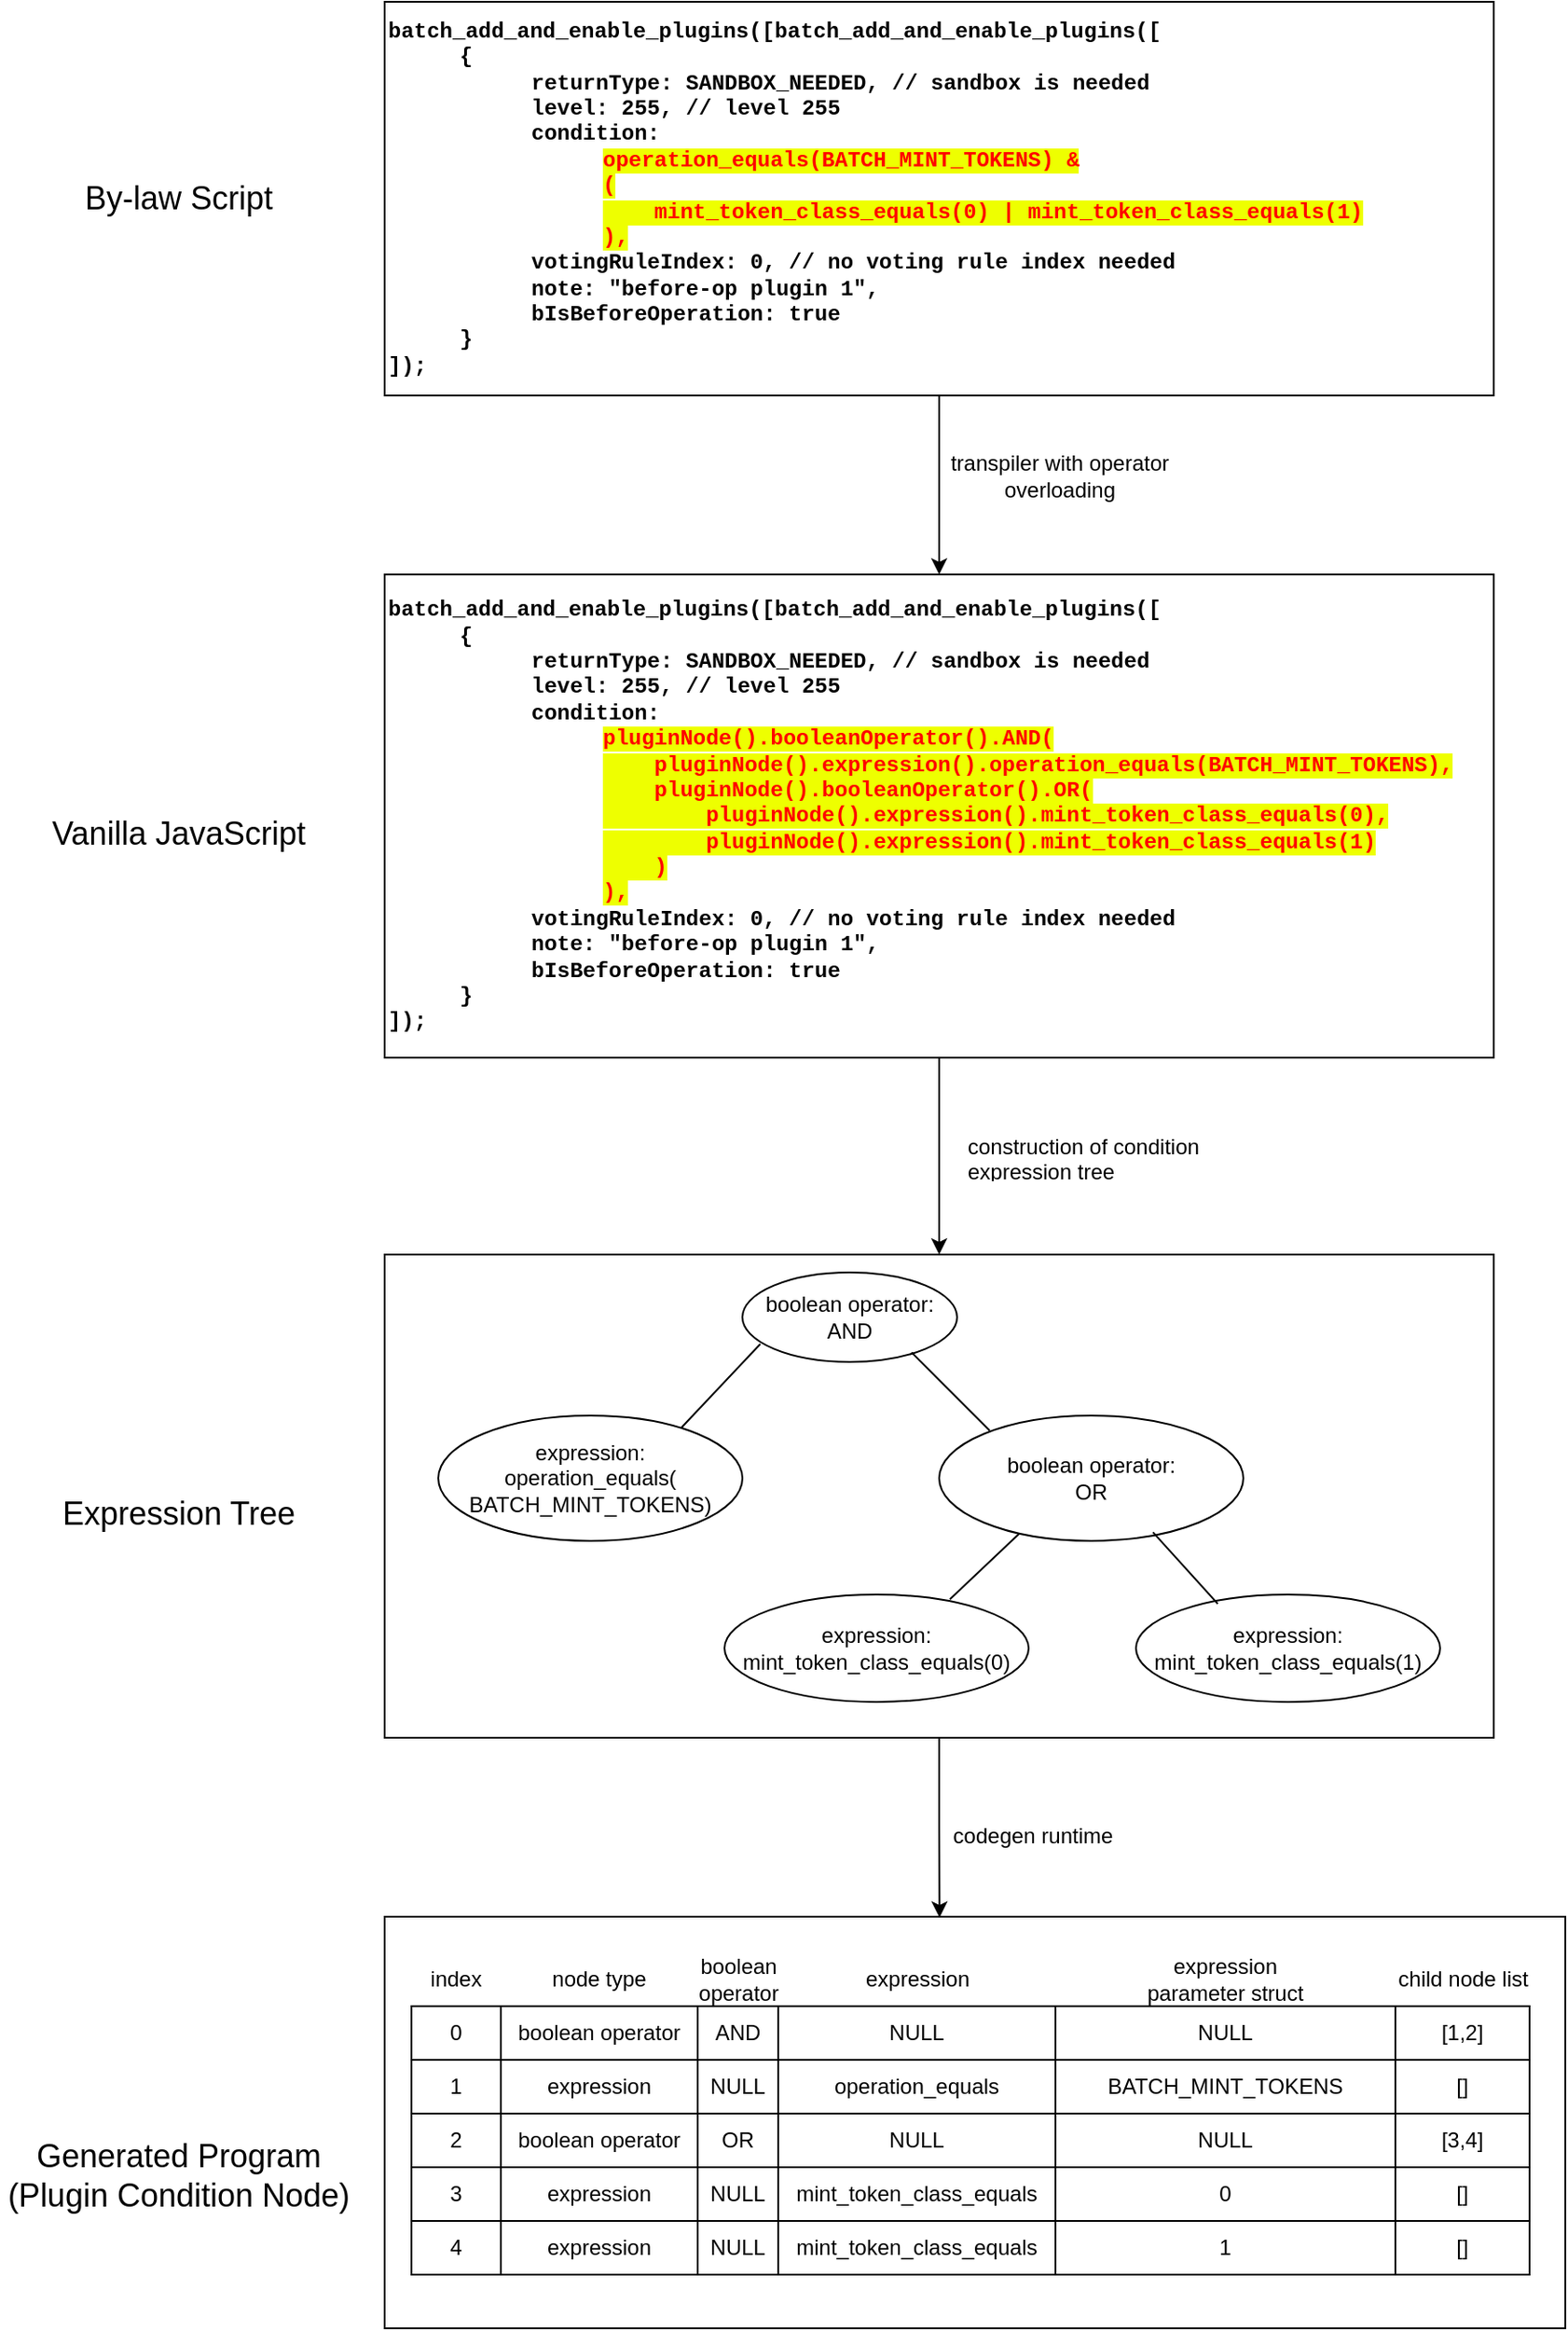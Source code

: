<mxfile version="22.1.5" type="device">
  <diagram name="Page-1" id="5BoDcTeM9v2rmPoOrVfE">
    <mxGraphModel dx="2094" dy="1214" grid="1" gridSize="10" guides="1" tooltips="1" connect="1" arrows="1" fold="1" page="1" pageScale="1" pageWidth="1200" pageHeight="1920" math="0" shadow="0">
      <root>
        <mxCell id="0" />
        <mxCell id="1" parent="0" />
        <mxCell id="QTmOKF9_rC59W_0GWhWw-40" value="" style="rounded=0;whiteSpace=wrap;html=1;" parent="1" vertex="1">
          <mxGeometry x="320" y="1160" width="660" height="230" as="geometry" />
        </mxCell>
        <mxCell id="RLbIikrWvNmF1qbY_gef-16" value="" style="rounded=0;whiteSpace=wrap;html=1;" parent="1" vertex="1">
          <mxGeometry x="320" y="790" width="620" height="270" as="geometry" />
        </mxCell>
        <mxCell id="pJ7T74hELCd7xjJvJpa5-6" style="edgeStyle=orthogonalEdgeStyle;rounded=0;orthogonalLoop=1;jettySize=auto;html=1;" edge="1" parent="1" source="RLbIikrWvNmF1qbY_gef-1" target="RLbIikrWvNmF1qbY_gef-3">
          <mxGeometry relative="1" as="geometry" />
        </mxCell>
        <mxCell id="RLbIikrWvNmF1qbY_gef-1" value="&lt;b&gt;batch_add_and_enable_plugins([batch_add_and_enable_plugins([&lt;br&gt;&lt;/b&gt;&lt;blockquote style=&quot;margin: 0 0 0 40px; border: none; padding: 0px;&quot;&gt;&lt;div&gt;&lt;b&gt;{&lt;/b&gt;&lt;/div&gt;&lt;/blockquote&gt;&lt;blockquote style=&quot;margin: 0 0 0 40px; border: none; padding: 0px;&quot;&gt;&lt;blockquote style=&quot;margin: 0 0 0 40px; border: none; padding: 0px;&quot;&gt;&lt;div&gt;&lt;b&gt;returnType: SANDBOX_NEEDED, // sandbox is needed&lt;/b&gt;&lt;/div&gt;&lt;/blockquote&gt;&lt;blockquote style=&quot;margin: 0 0 0 40px; border: none; padding: 0px;&quot;&gt;&lt;div&gt;&lt;b&gt;level: 255, // level 255&lt;/b&gt;&lt;/div&gt;&lt;/blockquote&gt;&lt;blockquote style=&quot;margin: 0 0 0 40px; border: none; padding: 0px;&quot;&gt;&lt;div&gt;&lt;b&gt;condition:&lt;/b&gt;&lt;/div&gt;&lt;/blockquote&gt;&lt;blockquote style=&quot;margin: 0 0 0 40px; border: none; padding: 0px;&quot;&gt;&lt;blockquote style=&quot;margin: 0 0 0 40px; border: none; padding: 0px;&quot;&gt;&lt;div&gt;&lt;font style=&quot;background-color: rgb(238, 255, 0);&quot; color=&quot;#ff0000&quot;&gt;&lt;b&gt;operation_equals(BATCH_MINT_TOKENS) &amp;amp;&lt;/b&gt;&lt;/font&gt;&lt;/div&gt;&lt;/blockquote&gt;&lt;/blockquote&gt;&lt;blockquote style=&quot;margin: 0 0 0 40px; border: none; padding: 0px;&quot;&gt;&lt;blockquote style=&quot;margin: 0 0 0 40px; border: none; padding: 0px;&quot;&gt;&lt;div&gt;&lt;font style=&quot;background-color: rgb(238, 255, 0);&quot; color=&quot;#ff0000&quot;&gt;&lt;b&gt;(&lt;/b&gt;&lt;/font&gt;&lt;/div&gt;&lt;/blockquote&gt;&lt;/blockquote&gt;&lt;blockquote style=&quot;margin: 0 0 0 40px; border: none; padding: 0px;&quot;&gt;&lt;blockquote style=&quot;margin: 0 0 0 40px; border: none; padding: 0px;&quot;&gt;&lt;div&gt;&lt;font style=&quot;background-color: rgb(238, 255, 0);&quot; color=&quot;#ff0000&quot;&gt;&lt;b&gt;&amp;nbsp; &amp;nbsp; mint_token_class_equals(0) | mint_token_class_equals(1)&lt;/b&gt;&lt;/font&gt;&lt;/div&gt;&lt;/blockquote&gt;&lt;/blockquote&gt;&lt;blockquote style=&quot;margin: 0 0 0 40px; border: none; padding: 0px;&quot;&gt;&lt;blockquote style=&quot;margin: 0 0 0 40px; border: none; padding: 0px;&quot;&gt;&lt;div&gt;&lt;font style=&quot;background-color: rgb(238, 255, 0);&quot; color=&quot;#ff0000&quot;&gt;&lt;b&gt;),&lt;/b&gt;&lt;/font&gt;&lt;/div&gt;&lt;/blockquote&gt;&lt;/blockquote&gt;&lt;blockquote style=&quot;margin: 0 0 0 40px; border: none; padding: 0px;&quot;&gt;&lt;div&gt;&lt;b&gt;votingRuleIndex: 0, // no voting rule index needed&lt;/b&gt;&lt;/div&gt;&lt;/blockquote&gt;&lt;blockquote style=&quot;margin: 0 0 0 40px; border: none; padding: 0px;&quot;&gt;&lt;div&gt;&lt;b&gt;note: &quot;before-op plugin 1&quot;,&lt;/b&gt;&lt;/div&gt;&lt;/blockquote&gt;&lt;blockquote style=&quot;margin: 0 0 0 40px; border: none; padding: 0px;&quot;&gt;&lt;div&gt;&lt;b&gt;bIsBeforeOperation: true&amp;nbsp;&lt;/b&gt;&lt;/div&gt;&lt;/blockquote&gt;&lt;/blockquote&gt;&lt;blockquote style=&quot;margin: 0 0 0 40px; border: none; padding: 0px;&quot;&gt;&lt;div&gt;&lt;b&gt;}&lt;/b&gt;&lt;/div&gt;&lt;/blockquote&gt;&lt;div&gt;&lt;b&gt;]);&lt;/b&gt;&lt;/div&gt;" style="text;html=1;strokeColor=default;fillColor=none;align=left;verticalAlign=middle;whiteSpace=wrap;rounded=0;fontFamily=Courier New;" parent="1" vertex="1">
          <mxGeometry x="320" y="90" width="620" height="220" as="geometry" />
        </mxCell>
        <mxCell id="RLbIikrWvNmF1qbY_gef-2" value="By-law Script" style="text;html=1;strokeColor=none;fillColor=none;align=center;verticalAlign=middle;whiteSpace=wrap;rounded=0;fontSize=18;" parent="1" vertex="1">
          <mxGeometry x="130" y="185" width="150" height="30" as="geometry" />
        </mxCell>
        <mxCell id="pJ7T74hELCd7xjJvJpa5-7" style="edgeStyle=orthogonalEdgeStyle;rounded=0;orthogonalLoop=1;jettySize=auto;html=1;entryX=0.5;entryY=0;entryDx=0;entryDy=0;" edge="1" parent="1" source="RLbIikrWvNmF1qbY_gef-3" target="RLbIikrWvNmF1qbY_gef-16">
          <mxGeometry relative="1" as="geometry" />
        </mxCell>
        <mxCell id="RLbIikrWvNmF1qbY_gef-3" value="&lt;b&gt;batch_add_and_enable_plugins([batch_add_and_enable_plugins([&lt;br&gt;&lt;/b&gt;&lt;blockquote style=&quot;margin: 0 0 0 40px; border: none; padding: 0px;&quot;&gt;&lt;div&gt;&lt;b&gt;{&lt;/b&gt;&lt;/div&gt;&lt;/blockquote&gt;&lt;blockquote style=&quot;margin: 0 0 0 40px; border: none; padding: 0px;&quot;&gt;&lt;blockquote style=&quot;margin: 0 0 0 40px; border: none; padding: 0px;&quot;&gt;&lt;div&gt;&lt;b&gt;returnType: SANDBOX_NEEDED, // sandbox is needed&lt;/b&gt;&lt;/div&gt;&lt;/blockquote&gt;&lt;blockquote style=&quot;margin: 0 0 0 40px; border: none; padding: 0px;&quot;&gt;&lt;div&gt;&lt;b&gt;level: 255, // level 255&lt;/b&gt;&lt;/div&gt;&lt;/blockquote&gt;&lt;blockquote style=&quot;margin: 0 0 0 40px; border: none; padding: 0px;&quot;&gt;&lt;div&gt;&lt;b&gt;condition:&lt;/b&gt;&lt;/div&gt;&lt;/blockquote&gt;&lt;blockquote style=&quot;margin: 0 0 0 40px; border: none; padding: 0px;&quot;&gt;&lt;blockquote style=&quot;margin: 0 0 0 40px; border: none; padding: 0px;&quot;&gt;&lt;font color=&quot;#ff0000&quot;&gt;&lt;span style=&quot;background-color: rgb(238, 255, 0);&quot;&gt;&lt;b&gt;pluginNode().booleanOperator().AND(&lt;/b&gt;&lt;/span&gt;&lt;/font&gt;&lt;/blockquote&gt;&lt;/blockquote&gt;&lt;blockquote style=&quot;margin: 0 0 0 40px; border: none; padding: 0px;&quot;&gt;&lt;blockquote style=&quot;margin: 0 0 0 40px; border: none; padding: 0px;&quot;&gt;&lt;font color=&quot;#ff0000&quot;&gt;&lt;span style=&quot;background-color: rgb(238, 255, 0);&quot;&gt;&lt;b&gt;&amp;nbsp; &amp;nbsp; pluginNode().expression().operation_equals(BATCH_MINT_TOKENS),&lt;/b&gt;&lt;/span&gt;&lt;/font&gt;&lt;/blockquote&gt;&lt;/blockquote&gt;&lt;blockquote style=&quot;margin: 0 0 0 40px; border: none; padding: 0px;&quot;&gt;&lt;blockquote style=&quot;margin: 0 0 0 40px; border: none; padding: 0px;&quot;&gt;&lt;font color=&quot;#ff0000&quot;&gt;&lt;span style=&quot;background-color: rgb(238, 255, 0);&quot;&gt;&lt;b&gt;&amp;nbsp; &amp;nbsp; pluginNode().booleanOperator().OR(&lt;/b&gt;&lt;/span&gt;&lt;/font&gt;&lt;/blockquote&gt;&lt;/blockquote&gt;&lt;blockquote style=&quot;margin: 0 0 0 40px; border: none; padding: 0px;&quot;&gt;&lt;blockquote style=&quot;margin: 0 0 0 40px; border: none; padding: 0px;&quot;&gt;&lt;font color=&quot;#ff0000&quot;&gt;&lt;span style=&quot;background-color: rgb(238, 255, 0);&quot;&gt;&lt;b&gt;&amp;nbsp; &amp;nbsp; &amp;nbsp; &amp;nbsp; pluginNode().expression().mint_token_class_equals(0),&lt;/b&gt;&lt;/span&gt;&lt;/font&gt;&lt;/blockquote&gt;&lt;/blockquote&gt;&lt;blockquote style=&quot;margin: 0 0 0 40px; border: none; padding: 0px;&quot;&gt;&lt;blockquote style=&quot;margin: 0 0 0 40px; border: none; padding: 0px;&quot;&gt;&lt;font color=&quot;#ff0000&quot;&gt;&lt;span style=&quot;background-color: rgb(238, 255, 0);&quot;&gt;&lt;b&gt;&amp;nbsp; &amp;nbsp; &amp;nbsp; &amp;nbsp; pluginNode().expression().mint_token_class_equals(1)&lt;/b&gt;&lt;/span&gt;&lt;/font&gt;&lt;/blockquote&gt;&lt;/blockquote&gt;&lt;blockquote style=&quot;margin: 0 0 0 40px; border: none; padding: 0px;&quot;&gt;&lt;blockquote style=&quot;margin: 0 0 0 40px; border: none; padding: 0px;&quot;&gt;&lt;font color=&quot;#ff0000&quot;&gt;&lt;span style=&quot;background-color: rgb(238, 255, 0);&quot;&gt;&lt;b&gt;&amp;nbsp; &amp;nbsp; )&lt;/b&gt;&lt;/span&gt;&lt;/font&gt;&lt;/blockquote&gt;&lt;/blockquote&gt;&lt;blockquote style=&quot;margin: 0 0 0 40px; border: none; padding: 0px;&quot;&gt;&lt;blockquote style=&quot;margin: 0 0 0 40px; border: none; padding: 0px;&quot;&gt;&lt;font color=&quot;#ff0000&quot;&gt;&lt;span style=&quot;background-color: rgb(238, 255, 0);&quot;&gt;&lt;b&gt;),&lt;/b&gt;&lt;/span&gt;&lt;/font&gt;&lt;/blockquote&gt;&lt;/blockquote&gt;&lt;blockquote style=&quot;margin: 0 0 0 40px; border: none; padding: 0px;&quot;&gt;&lt;div&gt;&lt;b&gt;votingRuleIndex: 0, // no voting rule index needed&lt;/b&gt;&lt;/div&gt;&lt;/blockquote&gt;&lt;blockquote style=&quot;margin: 0 0 0 40px; border: none; padding: 0px;&quot;&gt;&lt;div&gt;&lt;b&gt;note: &quot;before-op plugin 1&quot;,&lt;/b&gt;&lt;/div&gt;&lt;/blockquote&gt;&lt;blockquote style=&quot;margin: 0 0 0 40px; border: none; padding: 0px;&quot;&gt;&lt;div&gt;&lt;b&gt;bIsBeforeOperation: true&amp;nbsp;&lt;/b&gt;&lt;/div&gt;&lt;/blockquote&gt;&lt;/blockquote&gt;&lt;blockquote style=&quot;margin: 0 0 0 40px; border: none; padding: 0px;&quot;&gt;&lt;div&gt;&lt;b&gt;}&lt;/b&gt;&lt;/div&gt;&lt;/blockquote&gt;&lt;div&gt;&lt;b&gt;]);&lt;/b&gt;&lt;/div&gt;" style="text;html=1;strokeColor=default;fillColor=none;align=left;verticalAlign=middle;whiteSpace=wrap;rounded=0;fontFamily=Courier New;" parent="1" vertex="1">
          <mxGeometry x="320" y="410" width="620" height="270" as="geometry" />
        </mxCell>
        <mxCell id="RLbIikrWvNmF1qbY_gef-7" value="boolean operator: AND" style="ellipse;whiteSpace=wrap;html=1;" parent="1" vertex="1">
          <mxGeometry x="520" y="800" width="120" height="50" as="geometry" />
        </mxCell>
        <mxCell id="RLbIikrWvNmF1qbY_gef-8" value="expression:&lt;br&gt;operation_equals(&lt;br&gt;BATCH_MINT_TOKENS)" style="ellipse;whiteSpace=wrap;html=1;" parent="1" vertex="1">
          <mxGeometry x="350" y="880" width="170" height="70" as="geometry" />
        </mxCell>
        <mxCell id="RLbIikrWvNmF1qbY_gef-9" value="boolean operator:&lt;br&gt;OR" style="ellipse;whiteSpace=wrap;html=1;" parent="1" vertex="1">
          <mxGeometry x="630" y="880" width="170" height="70" as="geometry" />
        </mxCell>
        <mxCell id="RLbIikrWvNmF1qbY_gef-12" value="expression:&lt;br&gt;mint_token_class_equals(0)" style="ellipse;whiteSpace=wrap;html=1;" parent="1" vertex="1">
          <mxGeometry x="510" y="980" width="170" height="60" as="geometry" />
        </mxCell>
        <mxCell id="RLbIikrWvNmF1qbY_gef-13" value="expression:&lt;br&gt;mint_token_class_equals(1)" style="ellipse;whiteSpace=wrap;html=1;" parent="1" vertex="1">
          <mxGeometry x="740" y="980" width="170" height="60" as="geometry" />
        </mxCell>
        <mxCell id="RLbIikrWvNmF1qbY_gef-18" value="Expression Tree" style="text;html=1;strokeColor=none;fillColor=none;align=center;verticalAlign=middle;whiteSpace=wrap;rounded=0;fontSize=18;" parent="1" vertex="1">
          <mxGeometry x="130" y="920" width="150" height="30" as="geometry" />
        </mxCell>
        <mxCell id="QTmOKF9_rC59W_0GWhWw-2" value="Vanilla JavaScript" style="text;html=1;strokeColor=none;fillColor=none;align=center;verticalAlign=middle;whiteSpace=wrap;rounded=0;fontSize=18;" parent="1" vertex="1">
          <mxGeometry x="130" y="540" width="150" height="30" as="geometry" />
        </mxCell>
        <mxCell id="QTmOKF9_rC59W_0GWhWw-7" value="boolean operator" style="rounded=0;whiteSpace=wrap;html=1;" parent="1" vertex="1">
          <mxGeometry x="385" y="1210" width="110" height="30" as="geometry" />
        </mxCell>
        <mxCell id="QTmOKF9_rC59W_0GWhWw-11" value="0" style="rounded=0;whiteSpace=wrap;html=1;" parent="1" vertex="1">
          <mxGeometry x="335" y="1210" width="50" height="30" as="geometry" />
        </mxCell>
        <mxCell id="QTmOKF9_rC59W_0GWhWw-12" value="AND" style="rounded=0;whiteSpace=wrap;html=1;" parent="1" vertex="1">
          <mxGeometry x="495" y="1210" width="45" height="30" as="geometry" />
        </mxCell>
        <mxCell id="QTmOKF9_rC59W_0GWhWw-13" value="NULL" style="rounded=0;whiteSpace=wrap;html=1;" parent="1" vertex="1">
          <mxGeometry x="695" y="1210" width="190" height="30" as="geometry" />
        </mxCell>
        <mxCell id="QTmOKF9_rC59W_0GWhWw-14" value="[1,2]" style="rounded=0;whiteSpace=wrap;html=1;" parent="1" vertex="1">
          <mxGeometry x="885" y="1210" width="75" height="30" as="geometry" />
        </mxCell>
        <mxCell id="QTmOKF9_rC59W_0GWhWw-15" value="index" style="text;html=1;strokeColor=none;fillColor=none;align=center;verticalAlign=middle;whiteSpace=wrap;rounded=0;" parent="1" vertex="1">
          <mxGeometry x="330" y="1180" width="60" height="30" as="geometry" />
        </mxCell>
        <mxCell id="QTmOKF9_rC59W_0GWhWw-16" value="node type" style="text;html=1;strokeColor=none;fillColor=none;align=center;verticalAlign=middle;whiteSpace=wrap;rounded=0;" parent="1" vertex="1">
          <mxGeometry x="410" y="1180" width="60" height="30" as="geometry" />
        </mxCell>
        <mxCell id="QTmOKF9_rC59W_0GWhWw-17" value="boolean&lt;br&gt;operator" style="text;html=1;strokeColor=none;fillColor=none;align=center;verticalAlign=middle;whiteSpace=wrap;rounded=0;" parent="1" vertex="1">
          <mxGeometry x="487.5" y="1180" width="60" height="30" as="geometry" />
        </mxCell>
        <mxCell id="QTmOKF9_rC59W_0GWhWw-18" value="NULL" style="rounded=0;whiteSpace=wrap;html=1;" parent="1" vertex="1">
          <mxGeometry x="540" y="1210" width="155" height="30" as="geometry" />
        </mxCell>
        <mxCell id="QTmOKF9_rC59W_0GWhWw-19" value="expression" style="text;html=1;strokeColor=none;fillColor=none;align=center;verticalAlign=middle;whiteSpace=wrap;rounded=0;" parent="1" vertex="1">
          <mxGeometry x="587.5" y="1180" width="60" height="30" as="geometry" />
        </mxCell>
        <mxCell id="QTmOKF9_rC59W_0GWhWw-20" value="expression parameter struct" style="text;html=1;strokeColor=none;fillColor=none;align=center;verticalAlign=middle;whiteSpace=wrap;rounded=0;" parent="1" vertex="1">
          <mxGeometry x="735" y="1180" width="110" height="30" as="geometry" />
        </mxCell>
        <mxCell id="QTmOKF9_rC59W_0GWhWw-21" value="child node list" style="text;html=1;strokeColor=none;fillColor=none;align=center;verticalAlign=middle;whiteSpace=wrap;rounded=0;" parent="1" vertex="1">
          <mxGeometry x="877.5" y="1180" width="90" height="30" as="geometry" />
        </mxCell>
        <mxCell id="QTmOKF9_rC59W_0GWhWw-22" value="expression" style="rounded=0;whiteSpace=wrap;html=1;" parent="1" vertex="1">
          <mxGeometry x="385" y="1240" width="110" height="30" as="geometry" />
        </mxCell>
        <mxCell id="QTmOKF9_rC59W_0GWhWw-23" value="1" style="rounded=0;whiteSpace=wrap;html=1;" parent="1" vertex="1">
          <mxGeometry x="335" y="1240" width="50" height="30" as="geometry" />
        </mxCell>
        <mxCell id="QTmOKF9_rC59W_0GWhWw-24" value="NULL" style="rounded=0;whiteSpace=wrap;html=1;" parent="1" vertex="1">
          <mxGeometry x="495" y="1240" width="45" height="30" as="geometry" />
        </mxCell>
        <mxCell id="QTmOKF9_rC59W_0GWhWw-25" value="BATCH_MINT_TOKENS" style="rounded=0;whiteSpace=wrap;html=1;" parent="1" vertex="1">
          <mxGeometry x="695" y="1240" width="190" height="30" as="geometry" />
        </mxCell>
        <mxCell id="QTmOKF9_rC59W_0GWhWw-26" value="[]" style="rounded=0;whiteSpace=wrap;html=1;" parent="1" vertex="1">
          <mxGeometry x="885" y="1240" width="75" height="30" as="geometry" />
        </mxCell>
        <mxCell id="QTmOKF9_rC59W_0GWhWw-27" value="operation_equals" style="rounded=0;whiteSpace=wrap;html=1;" parent="1" vertex="1">
          <mxGeometry x="540" y="1240" width="155" height="30" as="geometry" />
        </mxCell>
        <mxCell id="QTmOKF9_rC59W_0GWhWw-28" value="boolean operator" style="rounded=0;whiteSpace=wrap;html=1;" parent="1" vertex="1">
          <mxGeometry x="385" y="1270" width="110" height="30" as="geometry" />
        </mxCell>
        <mxCell id="QTmOKF9_rC59W_0GWhWw-29" value="2" style="rounded=0;whiteSpace=wrap;html=1;" parent="1" vertex="1">
          <mxGeometry x="335" y="1270" width="50" height="30" as="geometry" />
        </mxCell>
        <mxCell id="QTmOKF9_rC59W_0GWhWw-30" value="OR" style="rounded=0;whiteSpace=wrap;html=1;" parent="1" vertex="1">
          <mxGeometry x="495" y="1270" width="45" height="30" as="geometry" />
        </mxCell>
        <mxCell id="QTmOKF9_rC59W_0GWhWw-31" value="NULL" style="rounded=0;whiteSpace=wrap;html=1;" parent="1" vertex="1">
          <mxGeometry x="695" y="1270" width="190" height="30" as="geometry" />
        </mxCell>
        <mxCell id="QTmOKF9_rC59W_0GWhWw-32" value="[3,4]" style="rounded=0;whiteSpace=wrap;html=1;" parent="1" vertex="1">
          <mxGeometry x="885" y="1270" width="75" height="30" as="geometry" />
        </mxCell>
        <mxCell id="QTmOKF9_rC59W_0GWhWw-33" value="NULL" style="rounded=0;whiteSpace=wrap;html=1;" parent="1" vertex="1">
          <mxGeometry x="540" y="1270" width="155" height="30" as="geometry" />
        </mxCell>
        <mxCell id="QTmOKF9_rC59W_0GWhWw-34" value="expression" style="rounded=0;whiteSpace=wrap;html=1;" parent="1" vertex="1">
          <mxGeometry x="385" y="1300" width="110" height="30" as="geometry" />
        </mxCell>
        <mxCell id="QTmOKF9_rC59W_0GWhWw-35" value="3" style="rounded=0;whiteSpace=wrap;html=1;" parent="1" vertex="1">
          <mxGeometry x="335" y="1300" width="50" height="30" as="geometry" />
        </mxCell>
        <mxCell id="QTmOKF9_rC59W_0GWhWw-36" value="NULL" style="rounded=0;whiteSpace=wrap;html=1;" parent="1" vertex="1">
          <mxGeometry x="495" y="1300" width="45" height="30" as="geometry" />
        </mxCell>
        <mxCell id="QTmOKF9_rC59W_0GWhWw-37" value="0" style="rounded=0;whiteSpace=wrap;html=1;" parent="1" vertex="1">
          <mxGeometry x="695" y="1300" width="190" height="30" as="geometry" />
        </mxCell>
        <mxCell id="QTmOKF9_rC59W_0GWhWw-38" value="[]" style="rounded=0;whiteSpace=wrap;html=1;" parent="1" vertex="1">
          <mxGeometry x="885" y="1300" width="75" height="30" as="geometry" />
        </mxCell>
        <mxCell id="QTmOKF9_rC59W_0GWhWw-39" value="mint_token_class_equals" style="rounded=0;whiteSpace=wrap;html=1;" parent="1" vertex="1">
          <mxGeometry x="540" y="1300" width="155" height="30" as="geometry" />
        </mxCell>
        <mxCell id="QTmOKF9_rC59W_0GWhWw-41" value="expression" style="rounded=0;whiteSpace=wrap;html=1;" parent="1" vertex="1">
          <mxGeometry x="385" y="1330" width="110" height="30" as="geometry" />
        </mxCell>
        <mxCell id="QTmOKF9_rC59W_0GWhWw-42" value="4" style="rounded=0;whiteSpace=wrap;html=1;" parent="1" vertex="1">
          <mxGeometry x="335" y="1330" width="50" height="30" as="geometry" />
        </mxCell>
        <mxCell id="QTmOKF9_rC59W_0GWhWw-43" value="NULL" style="rounded=0;whiteSpace=wrap;html=1;" parent="1" vertex="1">
          <mxGeometry x="495" y="1330" width="45" height="30" as="geometry" />
        </mxCell>
        <mxCell id="QTmOKF9_rC59W_0GWhWw-44" value="1" style="rounded=0;whiteSpace=wrap;html=1;" parent="1" vertex="1">
          <mxGeometry x="695" y="1330" width="190" height="30" as="geometry" />
        </mxCell>
        <mxCell id="QTmOKF9_rC59W_0GWhWw-45" value="[]" style="rounded=0;whiteSpace=wrap;html=1;" parent="1" vertex="1">
          <mxGeometry x="885" y="1330" width="75" height="30" as="geometry" />
        </mxCell>
        <mxCell id="QTmOKF9_rC59W_0GWhWw-46" value="mint_token_class_equals" style="rounded=0;whiteSpace=wrap;html=1;" parent="1" vertex="1">
          <mxGeometry x="540" y="1330" width="155" height="30" as="geometry" />
        </mxCell>
        <mxCell id="QTmOKF9_rC59W_0GWhWw-47" value="Generated Program (Plugin Condition Node)" style="text;html=1;strokeColor=none;fillColor=none;align=center;verticalAlign=middle;whiteSpace=wrap;rounded=0;fontSize=18;" parent="1" vertex="1">
          <mxGeometry x="105" y="1290" width="200" height="30" as="geometry" />
        </mxCell>
        <mxCell id="pJ7T74hELCd7xjJvJpa5-1" value="" style="endArrow=none;html=1;rounded=0;exitX=0.8;exitY=0.095;exitDx=0;exitDy=0;exitPerimeter=0;" edge="1" parent="1" source="RLbIikrWvNmF1qbY_gef-8">
          <mxGeometry width="50" height="50" relative="1" as="geometry">
            <mxPoint x="480" y="890" as="sourcePoint" />
            <mxPoint x="530" y="840" as="targetPoint" />
          </mxGeometry>
        </mxCell>
        <mxCell id="pJ7T74hELCd7xjJvJpa5-2" value="" style="endArrow=none;html=1;rounded=0;exitX=0.741;exitY=0.044;exitDx=0;exitDy=0;exitPerimeter=0;entryX=0.263;entryY=0.943;entryDx=0;entryDy=0;entryPerimeter=0;" edge="1" parent="1" source="RLbIikrWvNmF1qbY_gef-12" target="RLbIikrWvNmF1qbY_gef-9">
          <mxGeometry width="50" height="50" relative="1" as="geometry">
            <mxPoint x="630" y="990" as="sourcePoint" />
            <mxPoint x="680" y="940" as="targetPoint" />
          </mxGeometry>
        </mxCell>
        <mxCell id="pJ7T74hELCd7xjJvJpa5-4" value="" style="endArrow=none;html=1;rounded=0;exitX=0.788;exitY=0.894;exitDx=0;exitDy=0;exitPerimeter=0;entryX=0.166;entryY=0.12;entryDx=0;entryDy=0;entryPerimeter=0;" edge="1" parent="1" source="RLbIikrWvNmF1qbY_gef-7" target="RLbIikrWvNmF1qbY_gef-9">
          <mxGeometry width="50" height="50" relative="1" as="geometry">
            <mxPoint x="620" y="850" as="sourcePoint" />
            <mxPoint x="660" y="890" as="targetPoint" />
          </mxGeometry>
        </mxCell>
        <mxCell id="pJ7T74hELCd7xjJvJpa5-5" value="" style="endArrow=none;html=1;rounded=0;exitX=0.703;exitY=0.931;exitDx=0;exitDy=0;exitPerimeter=0;entryX=0.269;entryY=0.086;entryDx=0;entryDy=0;entryPerimeter=0;" edge="1" parent="1" source="RLbIikrWvNmF1qbY_gef-9" target="RLbIikrWvNmF1qbY_gef-13">
          <mxGeometry width="50" height="50" relative="1" as="geometry">
            <mxPoint x="750" y="950" as="sourcePoint" />
            <mxPoint x="800" y="1000" as="targetPoint" />
          </mxGeometry>
        </mxCell>
        <mxCell id="pJ7T74hELCd7xjJvJpa5-8" style="edgeStyle=orthogonalEdgeStyle;rounded=0;orthogonalLoop=1;jettySize=auto;html=1;entryX=0.47;entryY=0.002;entryDx=0;entryDy=0;entryPerimeter=0;" edge="1" parent="1" source="RLbIikrWvNmF1qbY_gef-16" target="QTmOKF9_rC59W_0GWhWw-40">
          <mxGeometry relative="1" as="geometry" />
        </mxCell>
        <mxCell id="pJ7T74hELCd7xjJvJpa5-9" value="transpiler with operator overloading" style="text;html=1;strokeColor=none;fillColor=none;align=center;verticalAlign=middle;whiteSpace=wrap;rounded=0;" vertex="1" parent="1">
          <mxGeometry x="630" y="340" width="135" height="30" as="geometry" />
        </mxCell>
        <mxCell id="pJ7T74hELCd7xjJvJpa5-10" value="construction of condition expression tree" style="text;strokeColor=none;fillColor=none;align=left;verticalAlign=middle;spacingLeft=4;spacingRight=4;overflow=hidden;points=[[0,0.5],[1,0.5]];portConstraint=eastwest;rotatable=0;whiteSpace=wrap;html=1;" vertex="1" parent="1">
          <mxGeometry x="640" y="720" width="150" height="30" as="geometry" />
        </mxCell>
        <mxCell id="pJ7T74hELCd7xjJvJpa5-11" value="codegen runtime" style="text;html=1;strokeColor=none;fillColor=none;align=center;verticalAlign=middle;whiteSpace=wrap;rounded=0;" vertex="1" parent="1">
          <mxGeometry x="635" y="1100" width="95" height="30" as="geometry" />
        </mxCell>
      </root>
    </mxGraphModel>
  </diagram>
</mxfile>

